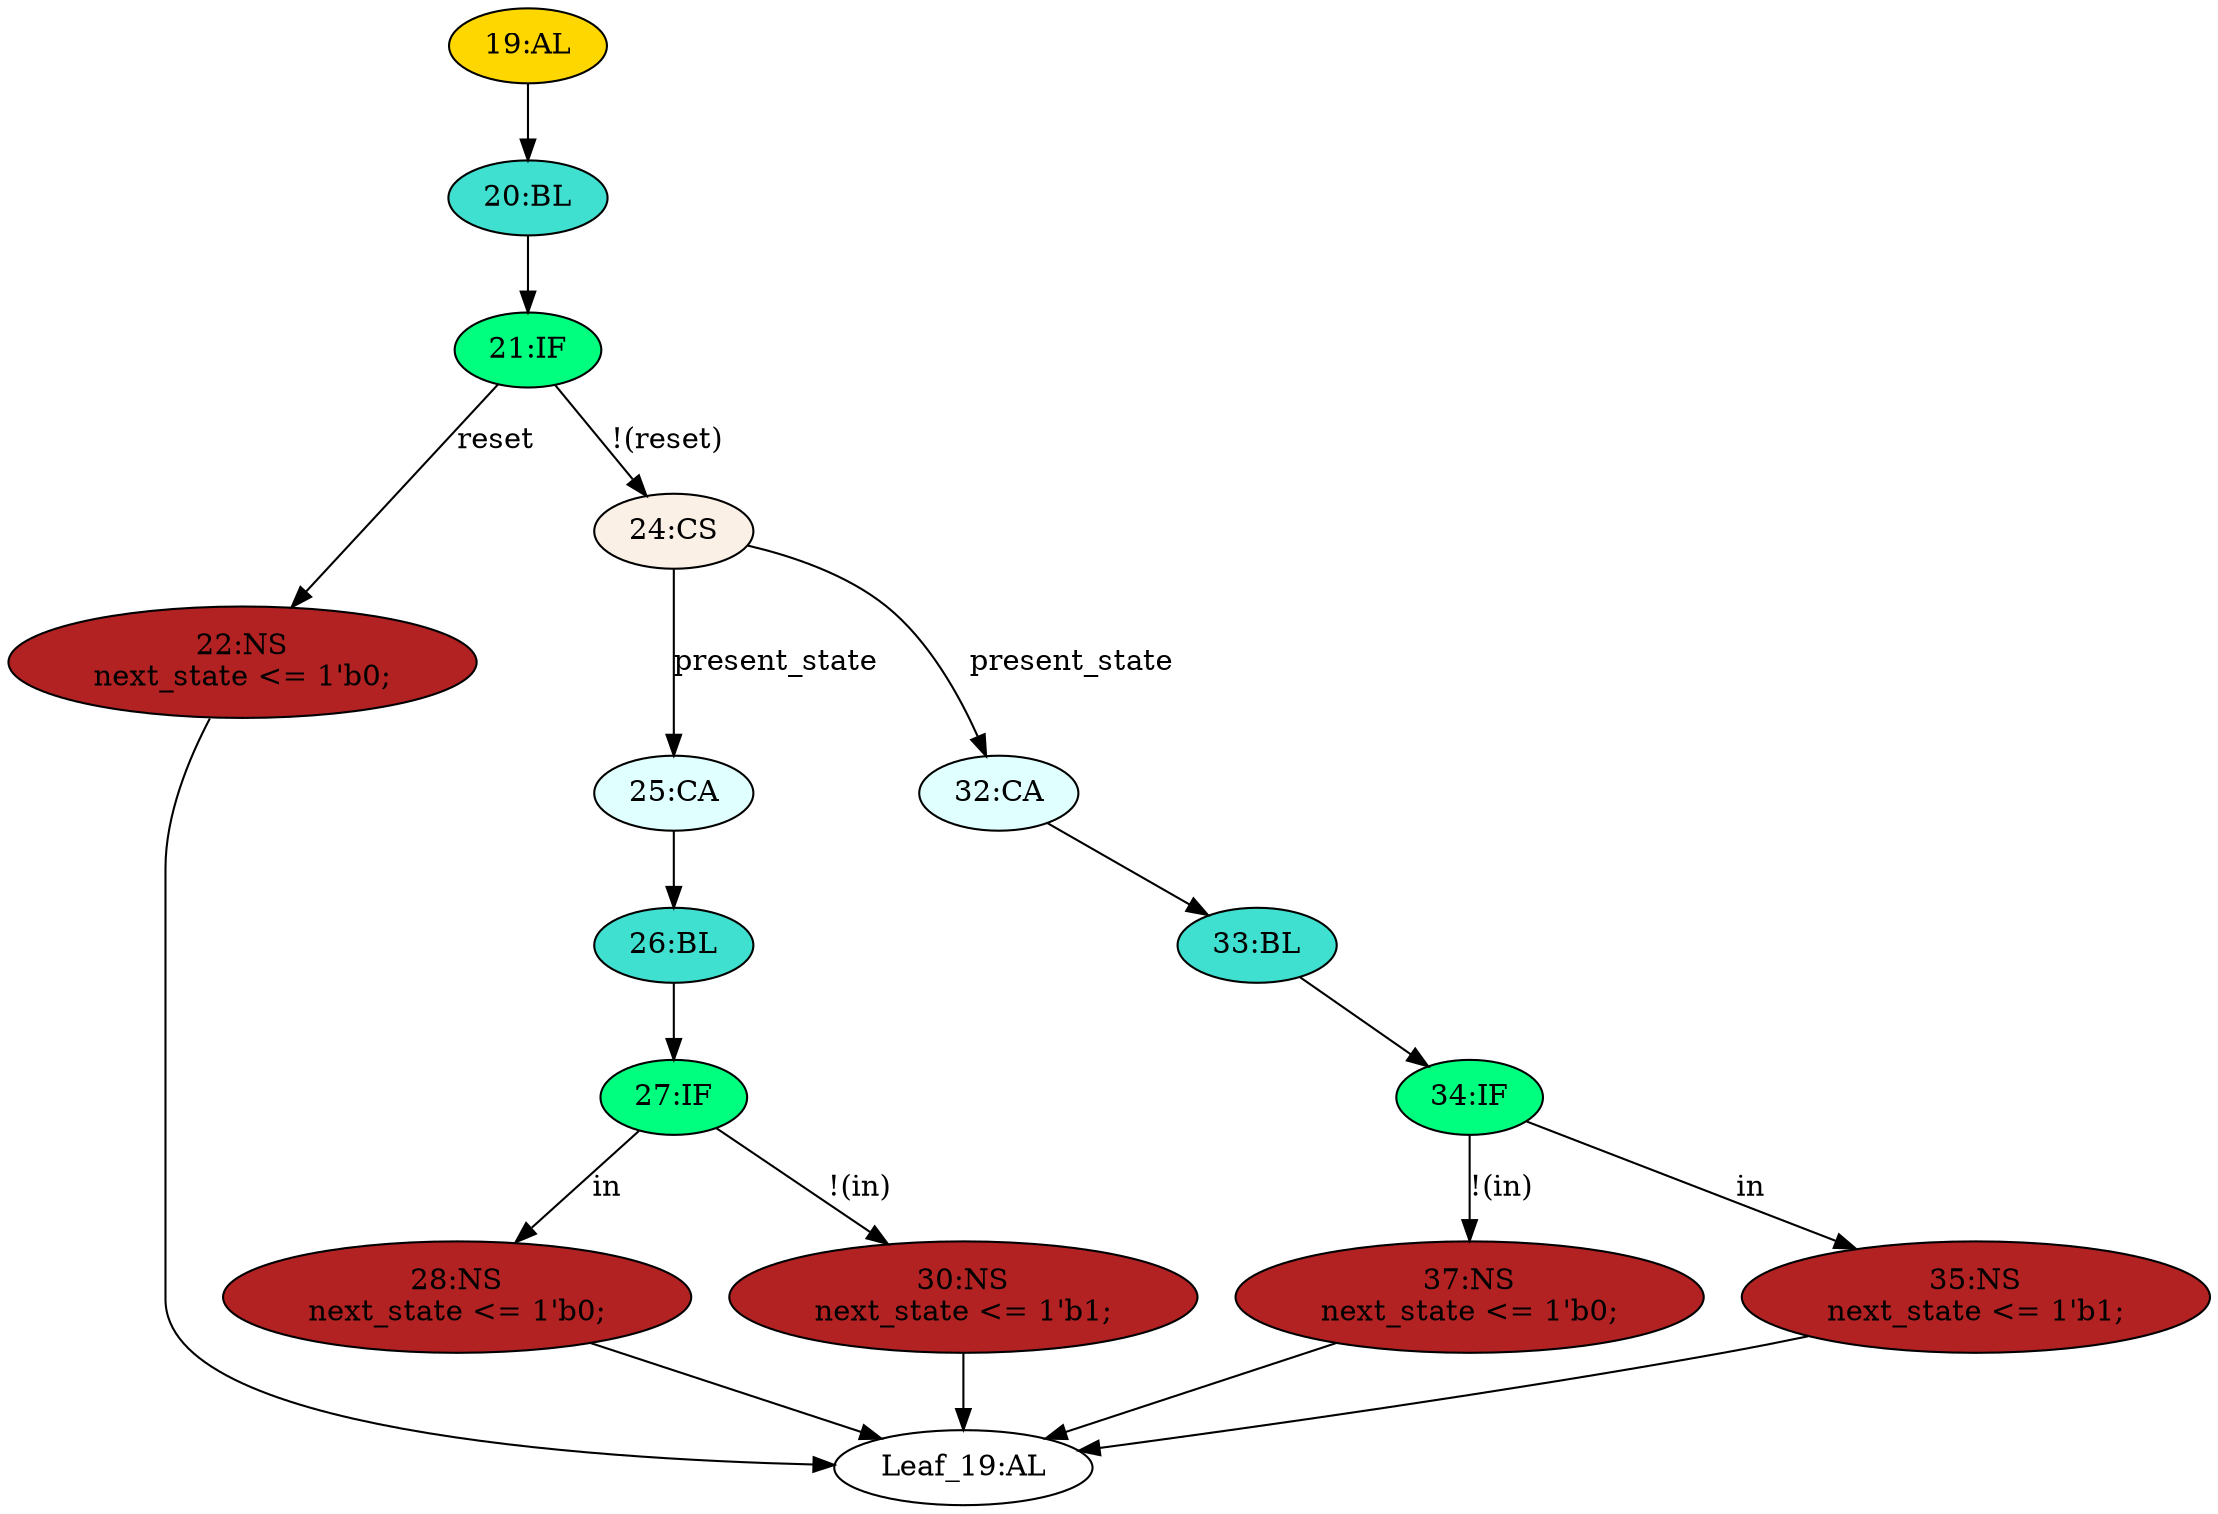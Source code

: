 strict digraph "" {
	node [label="\N"];
	"33:BL"	[ast="<pyverilog.vparser.ast.Block object at 0x7f7c1d1e8310>",
		fillcolor=turquoise,
		label="33:BL",
		statements="[]",
		style=filled,
		typ=Block];
	"34:IF"	[ast="<pyverilog.vparser.ast.IfStatement object at 0x7f7c1d1e8c90>",
		fillcolor=springgreen,
		label="34:IF",
		statements="[]",
		style=filled,
		typ=IfStatement];
	"33:BL" -> "34:IF"	[cond="[]",
		lineno=None];
	"27:IF"	[ast="<pyverilog.vparser.ast.IfStatement object at 0x7f7c1d1c5090>",
		fillcolor=springgreen,
		label="27:IF",
		statements="[]",
		style=filled,
		typ=IfStatement];
	"28:NS"	[ast="<pyverilog.vparser.ast.NonblockingSubstitution object at 0x7f7c1d1c5210>",
		fillcolor=firebrick,
		label="28:NS
next_state <= 1'b0;",
		statements="[<pyverilog.vparser.ast.NonblockingSubstitution object at 0x7f7c1d1c5210>]",
		style=filled,
		typ=NonblockingSubstitution];
	"27:IF" -> "28:NS"	[cond="['in']",
		label=in,
		lineno=27];
	"30:NS"	[ast="<pyverilog.vparser.ast.NonblockingSubstitution object at 0x7f7c1d1c50d0>",
		fillcolor=firebrick,
		label="30:NS
next_state <= 1'b1;",
		statements="[<pyverilog.vparser.ast.NonblockingSubstitution object at 0x7f7c1d1c50d0>]",
		style=filled,
		typ=NonblockingSubstitution];
	"27:IF" -> "30:NS"	[cond="['in']",
		label="!(in)",
		lineno=27];
	"20:BL"	[ast="<pyverilog.vparser.ast.Block object at 0x7f7c1d1c5390>",
		fillcolor=turquoise,
		label="20:BL",
		statements="[]",
		style=filled,
		typ=Block];
	"21:IF"	[ast="<pyverilog.vparser.ast.IfStatement object at 0x7f7c1d1c53d0>",
		fillcolor=springgreen,
		label="21:IF",
		statements="[]",
		style=filled,
		typ=IfStatement];
	"20:BL" -> "21:IF"	[cond="[]",
		lineno=None];
	"Leaf_19:AL"	[def_var="['next_state']",
		label="Leaf_19:AL"];
	"28:NS" -> "Leaf_19:AL"	[cond="[]",
		lineno=None];
	"25:CA"	[ast="<pyverilog.vparser.ast.Case object at 0x7f7c1d1c5510>",
		fillcolor=lightcyan,
		label="25:CA",
		statements="[]",
		style=filled,
		typ=Case];
	"26:BL"	[ast="<pyverilog.vparser.ast.Block object at 0x7f7c1d1c5590>",
		fillcolor=turquoise,
		label="26:BL",
		statements="[]",
		style=filled,
		typ=Block];
	"25:CA" -> "26:BL"	[cond="[]",
		lineno=None];
	"37:NS"	[ast="<pyverilog.vparser.ast.NonblockingSubstitution object at 0x7f7c1d1e8d10>",
		fillcolor=firebrick,
		label="37:NS
next_state <= 1'b0;",
		statements="[<pyverilog.vparser.ast.NonblockingSubstitution object at 0x7f7c1d1e8d10>]",
		style=filled,
		typ=NonblockingSubstitution];
	"37:NS" -> "Leaf_19:AL"	[cond="[]",
		lineno=None];
	"26:BL" -> "27:IF"	[cond="[]",
		lineno=None];
	"19:AL"	[ast="<pyverilog.vparser.ast.Always object at 0x7f7c1d1e8250>",
		clk_sens=True,
		fillcolor=gold,
		label="19:AL",
		sens="['clk']",
		statements="[]",
		style=filled,
		typ=Always,
		use_var="['reset', 'present_state', 'in']"];
	"19:AL" -> "20:BL"	[cond="[]",
		lineno=None];
	"22:NS"	[ast="<pyverilog.vparser.ast.NonblockingSubstitution object at 0x7f7c1d1c5650>",
		fillcolor=firebrick,
		label="22:NS
next_state <= 1'b0;",
		statements="[<pyverilog.vparser.ast.NonblockingSubstitution object at 0x7f7c1d1c5650>]",
		style=filled,
		typ=NonblockingSubstitution];
	"21:IF" -> "22:NS"	[cond="['reset']",
		label=reset,
		lineno=21];
	"24:CS"	[ast="<pyverilog.vparser.ast.CaseStatement object at 0x7f7c1d1c5410>",
		fillcolor=linen,
		label="24:CS",
		statements="[]",
		style=filled,
		typ=CaseStatement];
	"21:IF" -> "24:CS"	[cond="['reset']",
		label="!(reset)",
		lineno=21];
	"30:NS" -> "Leaf_19:AL"	[cond="[]",
		lineno=None];
	"32:CA"	[ast="<pyverilog.vparser.ast.Case object at 0x7f7c1d1c55d0>",
		fillcolor=lightcyan,
		label="32:CA",
		statements="[]",
		style=filled,
		typ=Case];
	"32:CA" -> "33:BL"	[cond="[]",
		lineno=None];
	"22:NS" -> "Leaf_19:AL"	[cond="[]",
		lineno=None];
	"24:CS" -> "25:CA"	[cond="['present_state']",
		label=present_state,
		lineno=24];
	"24:CS" -> "32:CA"	[cond="['present_state']",
		label=present_state,
		lineno=24];
	"34:IF" -> "37:NS"	[cond="['in']",
		label="!(in)",
		lineno=34];
	"35:NS"	[ast="<pyverilog.vparser.ast.NonblockingSubstitution object at 0x7f7c1d1e8ed0>",
		fillcolor=firebrick,
		label="35:NS
next_state <= 1'b1;",
		statements="[<pyverilog.vparser.ast.NonblockingSubstitution object at 0x7f7c1d1e8ed0>]",
		style=filled,
		typ=NonblockingSubstitution];
	"34:IF" -> "35:NS"	[cond="['in']",
		label=in,
		lineno=34];
	"35:NS" -> "Leaf_19:AL"	[cond="[]",
		lineno=None];
}
